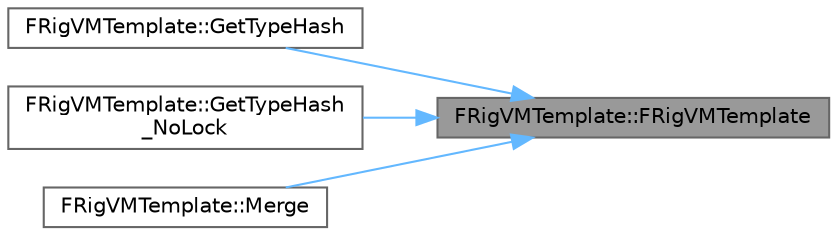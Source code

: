 digraph "FRigVMTemplate::FRigVMTemplate"
{
 // INTERACTIVE_SVG=YES
 // LATEX_PDF_SIZE
  bgcolor="transparent";
  edge [fontname=Helvetica,fontsize=10,labelfontname=Helvetica,labelfontsize=10];
  node [fontname=Helvetica,fontsize=10,shape=box,height=0.2,width=0.4];
  rankdir="RL";
  Node1 [id="Node000001",label="FRigVMTemplate::FRigVMTemplate",height=0.2,width=0.4,color="gray40", fillcolor="grey60", style="filled", fontcolor="black",tooltip=" "];
  Node1 -> Node2 [id="edge1_Node000001_Node000002",dir="back",color="steelblue1",style="solid",tooltip=" "];
  Node2 [id="Node000002",label="FRigVMTemplate::GetTypeHash",height=0.2,width=0.4,color="grey40", fillcolor="white", style="filled",URL="$d4/d71/structFRigVMTemplate.html#ad10e9b5d77fe2052cad34c45e5ecc0a3",tooltip=" "];
  Node1 -> Node3 [id="edge2_Node000001_Node000003",dir="back",color="steelblue1",style="solid",tooltip=" "];
  Node3 [id="Node000003",label="FRigVMTemplate::GetTypeHash\l_NoLock",height=0.2,width=0.4,color="grey40", fillcolor="white", style="filled",URL="$d4/d71/structFRigVMTemplate.html#a09a0036cbeb1071ccc38e28725c84381",tooltip=" "];
  Node1 -> Node4 [id="edge3_Node000001_Node000004",dir="back",color="steelblue1",style="solid",tooltip=" "];
  Node4 [id="Node000004",label="FRigVMTemplate::Merge",height=0.2,width=0.4,color="grey40", fillcolor="white", style="filled",URL="$d4/d71/structFRigVMTemplate.html#a53d59bf82e9e82e712fac6acf446eeb9",tooltip=" "];
}
